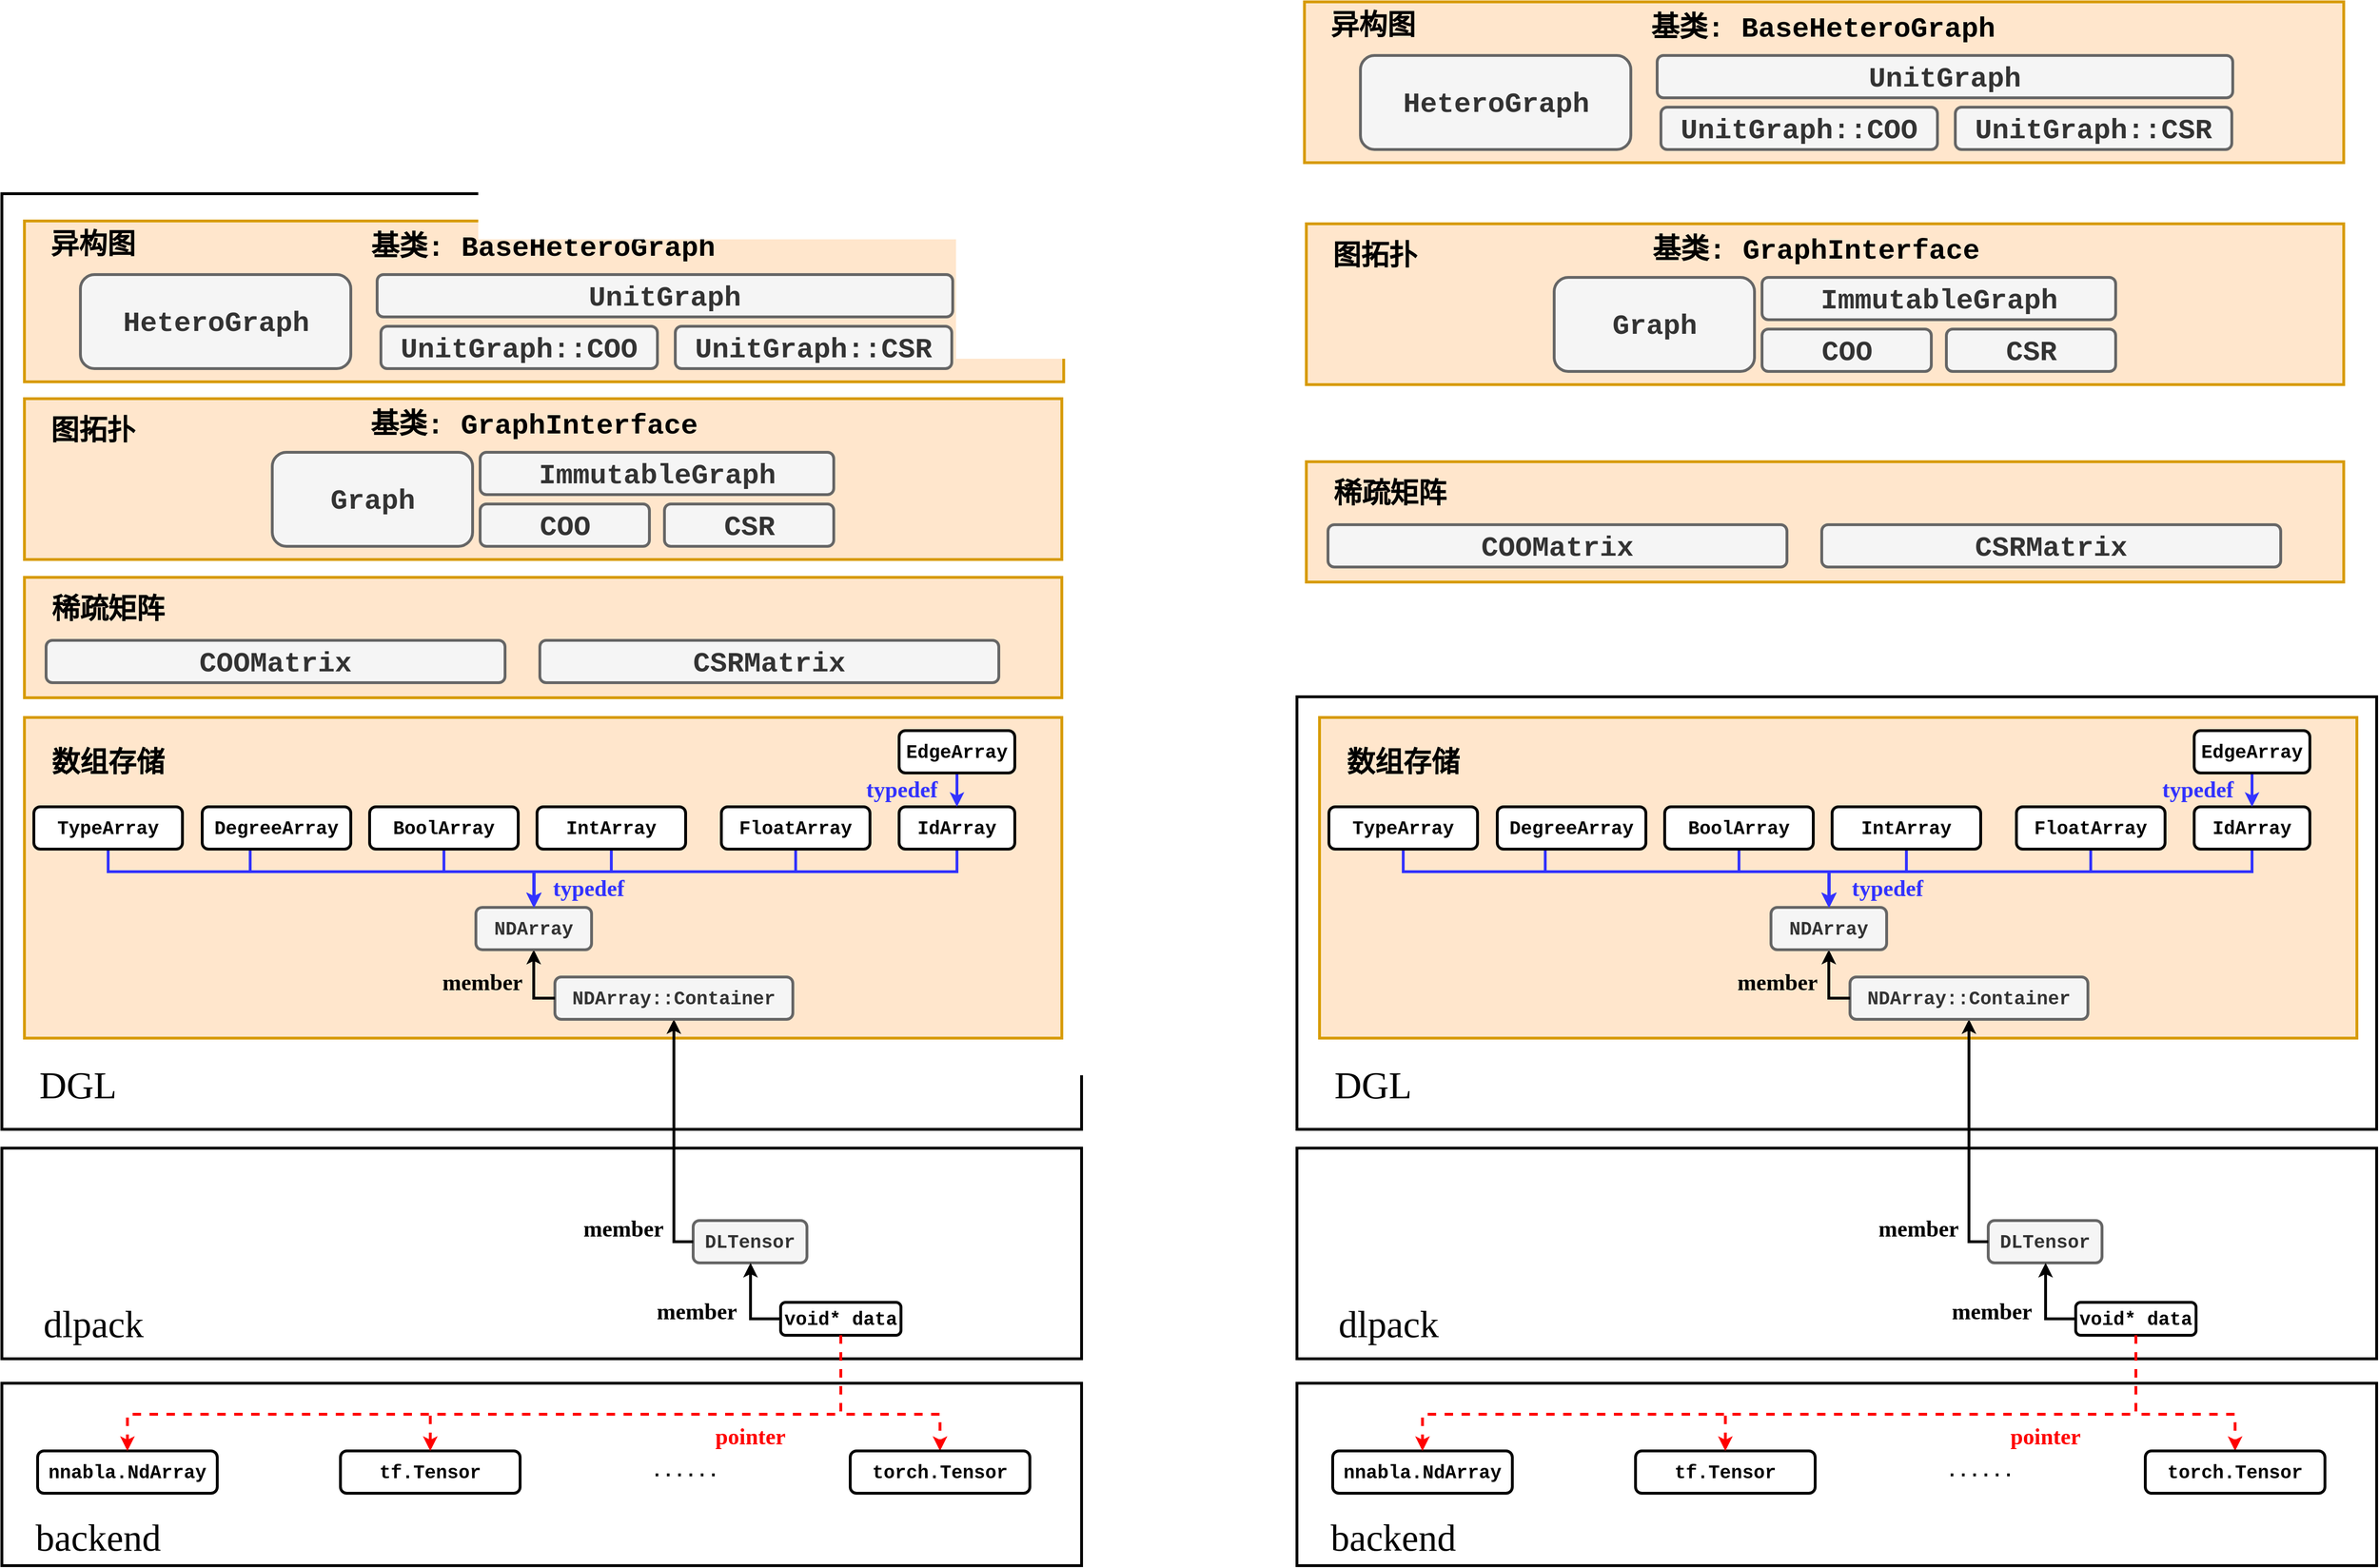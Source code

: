<mxfile version="15.8.7" type="device"><diagram id="isak7Jh-OCFRt2U0UdQf" name="Page-1"><mxGraphModel dx="3793" dy="3060" grid="0" gridSize="10" guides="1" tooltips="1" connect="1" arrows="1" fold="1" page="0" pageScale="1" pageWidth="827" pageHeight="1169" math="0" shadow="0"><root><mxCell id="0"/><mxCell id="1" parent="0"/><mxCell id="BeUvk6uvy8dS_BMkkdhg-19" value="" style="rounded=0;whiteSpace=wrap;html=1;strokeWidth=3;fontStyle=1" vertex="1" parent="1"><mxGeometry x="-93" y="779" width="1148" height="194" as="geometry"/></mxCell><mxCell id="BeUvk6uvy8dS_BMkkdhg-18" value="" style="rounded=0;whiteSpace=wrap;html=1;strokeWidth=3;fontStyle=1" vertex="1" parent="1"><mxGeometry x="-93" y="529" width="1148" height="224" as="geometry"/></mxCell><mxCell id="BeUvk6uvy8dS_BMkkdhg-2" value="" style="rounded=0;whiteSpace=wrap;html=1;strokeWidth=3;fontStyle=1" vertex="1" parent="1"><mxGeometry x="-93" y="-486" width="1148" height="995" as="geometry"/></mxCell><mxCell id="BeUvk6uvy8dS_BMkkdhg-1" value="" style="rounded=0;whiteSpace=wrap;html=1;fillColor=#ffe6cc;strokeColor=#d79b00;strokeWidth=3;fontStyle=1" vertex="1" parent="1"><mxGeometry x="-69" y="71" width="1103" height="341" as="geometry"/></mxCell><mxCell id="JPwvgqWftEERrMkyndqc-12" value="" style="rounded=0;whiteSpace=wrap;html=1;fillColor=#ffe6cc;strokeColor=#d79b00;strokeWidth=3;fontStyle=1" parent="1" vertex="1"><mxGeometry x="-69" y="-268" width="1103" height="171" as="geometry"/></mxCell><mxCell id="oZp763duWZMSPAbhiOC--3" style="edgeStyle=orthogonalEdgeStyle;rounded=0;orthogonalLoop=1;jettySize=auto;html=1;fontFamily=Courier New;fontSize=20;dashed=1;entryX=0.5;entryY=0;entryDx=0;entryDy=0;strokeWidth=3;exitX=0.5;exitY=1;exitDx=0;exitDy=0;strokeColor=#FF0000;fontStyle=1" parent="1" source="oZp763duWZMSPAbhiOC--31" target="oZp763duWZMSPAbhiOC--2" edge="1"><mxGeometry relative="1" as="geometry"><Array as="points"><mxPoint x="799" y="812"/><mxPoint x="905" y="812"/></Array></mxGeometry></mxCell><mxCell id="oZp763duWZMSPAbhiOC--1" value="&lt;font face=&quot;Courier New&quot; style=&quot;font-size: 20px&quot;&gt;DLTensor&lt;/font&gt;" style="rounded=1;whiteSpace=wrap;html=1;fillColor=#f5f5f5;fontColor=#333333;strokeColor=#666666;strokeWidth=3;fontStyle=1" parent="1" vertex="1"><mxGeometry x="642" y="606" width="121" height="45" as="geometry"/></mxCell><mxCell id="oZp763duWZMSPAbhiOC--2" value="&lt;font face=&quot;Courier New&quot; style=&quot;font-size: 20px&quot;&gt;torch.Tensor&lt;br&gt;&lt;/font&gt;" style="rounded=1;whiteSpace=wrap;html=1;strokeWidth=3;fontStyle=1" parent="1" vertex="1"><mxGeometry x="809" y="851" width="191" height="45" as="geometry"/></mxCell><mxCell id="oZp763duWZMSPAbhiOC--4" value="&lt;font face=&quot;Courier New&quot; style=&quot;font-size: 20px&quot;&gt;tf.Tensor&lt;br&gt;&lt;/font&gt;" style="rounded=1;whiteSpace=wrap;html=1;strokeWidth=3;fontStyle=1" parent="1" vertex="1"><mxGeometry x="267" y="851" width="191" height="45" as="geometry"/></mxCell><mxCell id="oZp763duWZMSPAbhiOC--6" value="&lt;font face=&quot;Courier New&quot; style=&quot;font-size: 20px&quot;&gt;nnabla.NdArray&lt;br&gt;&lt;/font&gt;" style="rounded=1;whiteSpace=wrap;html=1;strokeWidth=3;fontStyle=1" parent="1" vertex="1"><mxGeometry x="-55" y="851" width="191" height="45" as="geometry"/></mxCell><mxCell id="oZp763duWZMSPAbhiOC--10" style="edgeStyle=orthogonalEdgeStyle;rounded=0;orthogonalLoop=1;jettySize=auto;html=1;fontFamily=Courier New;fontSize=20;strokeWidth=3;exitX=0;exitY=0.5;exitDx=0;exitDy=0;fontStyle=1" parent="1" source="oZp763duWZMSPAbhiOC--1" target="oZp763duWZMSPAbhiOC--8" edge="1"><mxGeometry relative="1" as="geometry"><mxPoint x="537" y="474" as="sourcePoint"/></mxGeometry></mxCell><mxCell id="oZp763duWZMSPAbhiOC--8" value="&lt;font face=&quot;Courier New&quot; style=&quot;font-size: 20px&quot;&gt;NDArray::Container&lt;/font&gt;" style="rounded=1;whiteSpace=wrap;html=1;fillColor=#f5f5f5;fontColor=#333333;strokeColor=#666666;strokeWidth=3;fontStyle=1" parent="1" vertex="1"><mxGeometry x="495" y="347" width="253" height="45" as="geometry"/></mxCell><mxCell id="oZp763duWZMSPAbhiOC--9" value="......" style="text;html=1;strokeColor=none;fillColor=none;align=center;verticalAlign=middle;whiteSpace=wrap;rounded=0;fontFamily=Courier New;fontSize=20;strokeWidth=3;fontStyle=1" parent="1" vertex="1"><mxGeometry x="591" y="857" width="85" height="30" as="geometry"/></mxCell><mxCell id="oZp763duWZMSPAbhiOC--13" style="edgeStyle=orthogonalEdgeStyle;rounded=0;orthogonalLoop=1;jettySize=auto;html=1;fontFamily=Courier New;fontSize=20;strokeWidth=3;exitX=0;exitY=0.5;exitDx=0;exitDy=0;entryX=0.5;entryY=1;entryDx=0;entryDy=0;fontStyle=1" parent="1" source="oZp763duWZMSPAbhiOC--8" target="oZp763duWZMSPAbhiOC--11" edge="1"><mxGeometry relative="1" as="geometry"><mxPoint x="425" y="385" as="targetPoint"/></mxGeometry></mxCell><mxCell id="oZp763duWZMSPAbhiOC--11" value="&lt;font face=&quot;Courier New&quot; style=&quot;font-size: 20px&quot;&gt;NDArray&lt;/font&gt;" style="rounded=1;whiteSpace=wrap;html=1;fillColor=#f5f5f5;fontColor=#333333;strokeColor=#666666;strokeWidth=3;fontStyle=1" parent="1" vertex="1"><mxGeometry x="411" y="273" width="123" height="45" as="geometry"/></mxCell><mxCell id="oZp763duWZMSPAbhiOC--15" style="edgeStyle=orthogonalEdgeStyle;rounded=0;orthogonalLoop=1;jettySize=auto;html=1;entryX=0.5;entryY=0;entryDx=0;entryDy=0;fontFamily=Courier New;fontSize=20;exitX=0.5;exitY=1;exitDx=0;exitDy=0;fontColor=#3333FF;strokeWidth=3;strokeColor=#3333FF;fontStyle=1" parent="1" source="oZp763duWZMSPAbhiOC--14" target="oZp763duWZMSPAbhiOC--11" edge="1"><mxGeometry relative="1" as="geometry"><Array as="points"><mxPoint x="923" y="235"/><mxPoint x="473" y="235"/></Array></mxGeometry></mxCell><mxCell id="oZp763duWZMSPAbhiOC--14" value="&lt;font face=&quot;Courier New&quot; style=&quot;font-size: 20px&quot;&gt;IdArray&lt;/font&gt;" style="rounded=1;whiteSpace=wrap;html=1;strokeWidth=3;fontStyle=1" parent="1" vertex="1"><mxGeometry x="861" y="166" width="123" height="45" as="geometry"/></mxCell><mxCell id="oZp763duWZMSPAbhiOC--17" style="edgeStyle=orthogonalEdgeStyle;rounded=0;orthogonalLoop=1;jettySize=auto;html=1;entryX=0.5;entryY=0;entryDx=0;entryDy=0;fontFamily=Courier New;fontSize=20;fontColor=#3333FF;strokeWidth=3;strokeColor=#3333FF;fontStyle=1" parent="1" source="oZp763duWZMSPAbhiOC--16" target="oZp763duWZMSPAbhiOC--11" edge="1"><mxGeometry relative="1" as="geometry"><Array as="points"><mxPoint x="171" y="235"/><mxPoint x="473" y="235"/><mxPoint x="473" y="273"/></Array></mxGeometry></mxCell><mxCell id="oZp763duWZMSPAbhiOC--16" value="&lt;font face=&quot;Courier New&quot; style=&quot;font-size: 20px&quot;&gt;DegreeArray&lt;/font&gt;" style="rounded=1;whiteSpace=wrap;html=1;strokeWidth=3;fontStyle=1" parent="1" vertex="1"><mxGeometry x="120" y="166" width="158" height="45" as="geometry"/></mxCell><mxCell id="oZp763duWZMSPAbhiOC--19" style="edgeStyle=orthogonalEdgeStyle;rounded=0;orthogonalLoop=1;jettySize=auto;html=1;entryX=0.5;entryY=0;entryDx=0;entryDy=0;fontFamily=Courier New;fontSize=20;exitX=0.5;exitY=1;exitDx=0;exitDy=0;fontColor=#3333FF;strokeWidth=3;strokeColor=#3333FF;fontStyle=1" parent="1" source="oZp763duWZMSPAbhiOC--18" target="oZp763duWZMSPAbhiOC--11" edge="1"><mxGeometry relative="1" as="geometry"><Array as="points"><mxPoint x="349" y="235"/><mxPoint x="473" y="235"/><mxPoint x="473" y="273"/></Array></mxGeometry></mxCell><mxCell id="oZp763duWZMSPAbhiOC--18" value="&lt;font face=&quot;Courier New&quot; style=&quot;font-size: 20px&quot;&gt;BoolArray&lt;/font&gt;" style="rounded=1;whiteSpace=wrap;html=1;strokeWidth=3;fontStyle=1" parent="1" vertex="1"><mxGeometry x="298" y="166" width="158" height="45" as="geometry"/></mxCell><mxCell id="oZp763duWZMSPAbhiOC--21" style="edgeStyle=orthogonalEdgeStyle;rounded=0;orthogonalLoop=1;jettySize=auto;html=1;entryX=0.5;entryY=0;entryDx=0;entryDy=0;fontFamily=Courier New;fontSize=20;exitX=0.5;exitY=1;exitDx=0;exitDy=0;fontColor=#3333FF;strokeWidth=3;strokeColor=#3333FF;fontStyle=1" parent="1" source="oZp763duWZMSPAbhiOC--20" target="oZp763duWZMSPAbhiOC--11" edge="1"><mxGeometry relative="1" as="geometry"><Array as="points"><mxPoint x="555" y="235"/><mxPoint x="473" y="235"/></Array></mxGeometry></mxCell><mxCell id="oZp763duWZMSPAbhiOC--20" value="&lt;font face=&quot;Courier New&quot;&gt;&lt;span style=&quot;font-size: 20px&quot;&gt;IntArray&lt;/span&gt;&lt;/font&gt;" style="rounded=1;whiteSpace=wrap;html=1;strokeWidth=3;fontStyle=1" parent="1" vertex="1"><mxGeometry x="476" y="166" width="158" height="45" as="geometry"/></mxCell><mxCell id="oZp763duWZMSPAbhiOC--23" style="edgeStyle=orthogonalEdgeStyle;rounded=0;orthogonalLoop=1;jettySize=auto;html=1;fontFamily=Courier New;fontSize=20;fontColor=#3333FF;strokeWidth=3;strokeColor=#3333FF;exitX=0.5;exitY=1;exitDx=0;exitDy=0;fontStyle=1" parent="1" source="oZp763duWZMSPAbhiOC--22" target="oZp763duWZMSPAbhiOC--11" edge="1"><mxGeometry relative="1" as="geometry"><Array as="points"><mxPoint x="751" y="235"/><mxPoint x="473" y="235"/></Array></mxGeometry></mxCell><mxCell id="oZp763duWZMSPAbhiOC--22" value="&lt;font face=&quot;Courier New&quot;&gt;&lt;span style=&quot;font-size: 20px&quot;&gt;FloatArray&lt;/span&gt;&lt;/font&gt;" style="rounded=1;whiteSpace=wrap;html=1;strokeWidth=3;fontStyle=1" parent="1" vertex="1"><mxGeometry x="672" y="166" width="158" height="45" as="geometry"/></mxCell><mxCell id="oZp763duWZMSPAbhiOC--25" style="edgeStyle=orthogonalEdgeStyle;rounded=0;orthogonalLoop=1;jettySize=auto;html=1;entryX=0.5;entryY=0;entryDx=0;entryDy=0;fontFamily=Courier New;fontSize=20;fontColor=#3333FF;strokeWidth=3;strokeColor=#3333FF;exitX=0.5;exitY=1;exitDx=0;exitDy=0;fontStyle=1" parent="1" source="oZp763duWZMSPAbhiOC--24" target="oZp763duWZMSPAbhiOC--11" edge="1"><mxGeometry relative="1" as="geometry"><Array as="points"><mxPoint x="20" y="235"/><mxPoint x="473" y="235"/></Array></mxGeometry></mxCell><mxCell id="oZp763duWZMSPAbhiOC--24" value="&lt;font face=&quot;Courier New&quot;&gt;&lt;span style=&quot;font-size: 20px&quot;&gt;TypeArray&lt;/span&gt;&lt;/font&gt;" style="rounded=1;whiteSpace=wrap;html=1;strokeWidth=3;fontStyle=1" parent="1" vertex="1"><mxGeometry x="-59" y="166" width="158" height="45" as="geometry"/></mxCell><mxCell id="oZp763duWZMSPAbhiOC--26" value="&lt;font face=&quot;Georgia&quot; style=&quot;font-size: 24px&quot;&gt;&lt;span style=&quot;&quot;&gt;typedef&lt;/span&gt;&lt;/font&gt;" style="text;html=1;strokeColor=none;fillColor=none;align=center;verticalAlign=middle;whiteSpace=wrap;rounded=0;fontFamily=Courier New;fontSize=20;fontStyle=1;fontColor=#3333FF;strokeWidth=3;" parent="1" vertex="1"><mxGeometry x="501" y="238" width="60" height="30" as="geometry"/></mxCell><mxCell id="oZp763duWZMSPAbhiOC--29" value="&lt;font face=&quot;Georgia&quot; style=&quot;font-size: 24px&quot;&gt;&lt;span style=&quot;&quot;&gt;member&lt;/span&gt;&lt;/font&gt;" style="text;html=1;strokeColor=none;fillColor=none;align=center;verticalAlign=middle;whiteSpace=wrap;rounded=0;fontFamily=Courier New;fontSize=20;fontStyle=1;fontColor=#000000;strokeWidth=3;" parent="1" vertex="1"><mxGeometry x="388" y="338" width="60" height="30" as="geometry"/></mxCell><mxCell id="oZp763duWZMSPAbhiOC--30" value="&lt;font face=&quot;Georgia&quot; style=&quot;font-size: 24px&quot;&gt;&lt;span style=&quot;&quot;&gt;member&lt;/span&gt;&lt;/font&gt;" style="text;html=1;strokeColor=none;fillColor=none;align=center;verticalAlign=middle;whiteSpace=wrap;rounded=0;fontFamily=Courier New;fontSize=20;fontStyle=1;fontColor=#000000;strokeWidth=3;" parent="1" vertex="1"><mxGeometry x="538" y="600" width="60" height="30" as="geometry"/></mxCell><mxCell id="oZp763duWZMSPAbhiOC--32" style="edgeStyle=orthogonalEdgeStyle;rounded=0;orthogonalLoop=1;jettySize=auto;html=1;fontFamily=Georgia;fontSize=24;fontColor=#3333FF;strokeColor=#000000;strokeWidth=3;fontStyle=1" parent="1" source="oZp763duWZMSPAbhiOC--31" target="oZp763duWZMSPAbhiOC--1" edge="1"><mxGeometry relative="1" as="geometry"><Array as="points"><mxPoint x="703" y="711"/></Array></mxGeometry></mxCell><mxCell id="oZp763duWZMSPAbhiOC--31" value="&lt;font face=&quot;Courier New&quot; style=&quot;font-size: 20px&quot;&gt;void* data&lt;/font&gt;" style="rounded=1;whiteSpace=wrap;html=1;strokeWidth=3;fontStyle=1" parent="1" vertex="1"><mxGeometry x="735" y="693" width="128" height="35" as="geometry"/></mxCell><mxCell id="oZp763duWZMSPAbhiOC--34" value="&lt;font face=&quot;Georgia&quot; style=&quot;font-size: 24px&quot;&gt;&lt;span style=&quot;&quot;&gt;member&lt;/span&gt;&lt;/font&gt;" style="text;html=1;strokeColor=none;fillColor=none;align=center;verticalAlign=middle;whiteSpace=wrap;rounded=0;fontFamily=Courier New;fontSize=20;fontStyle=1;fontColor=#000000;strokeWidth=3;" parent="1" vertex="1"><mxGeometry x="616" y="688" width="60" height="30" as="geometry"/></mxCell><mxCell id="oZp763duWZMSPAbhiOC--35" value="&lt;font face=&quot;Georgia&quot; style=&quot;font-size: 24px&quot; color=&quot;#ff0000&quot;&gt;&lt;span style=&quot;&quot;&gt;pointer&lt;/span&gt;&lt;/font&gt;" style="text;html=1;strokeColor=none;fillColor=none;align=center;verticalAlign=middle;whiteSpace=wrap;rounded=0;fontFamily=Courier New;fontSize=20;fontStyle=1;fontColor=#3333FF;strokeWidth=3;" parent="1" vertex="1"><mxGeometry x="672.5" y="821" width="60" height="30" as="geometry"/></mxCell><mxCell id="oZp763duWZMSPAbhiOC--39" value="&lt;font face=&quot;Georgia&quot; size=&quot;1&quot;&gt;&lt;span style=&quot;font-size: 40px;&quot;&gt;DGL&lt;/span&gt;&lt;/font&gt;" style="text;html=1;strokeColor=none;fillColor=none;align=center;verticalAlign=middle;whiteSpace=wrap;rounded=0;fontFamily=Courier New;fontSize=20;fontStyle=0;fontColor=#000000;strokeWidth=3;" parent="1" vertex="1"><mxGeometry x="-69" y="436" width="114" height="52" as="geometry"/></mxCell><mxCell id="oZp763duWZMSPAbhiOC--40" value="&lt;font face=&quot;Georgia&quot; size=&quot;1&quot;&gt;&lt;span style=&quot;font-size: 40px;&quot;&gt;dlpack&lt;/span&gt;&lt;/font&gt;" style="text;html=1;strokeColor=none;fillColor=none;align=center;verticalAlign=middle;whiteSpace=wrap;rounded=0;fontFamily=Courier New;fontSize=20;fontStyle=0;fontColor=#000000;strokeWidth=3;" parent="1" vertex="1"><mxGeometry x="-64.5" y="701" width="137" height="30" as="geometry"/></mxCell><mxCell id="4vApwWM24BAmjklHRnTP-2" style="edgeStyle=orthogonalEdgeStyle;rounded=0;orthogonalLoop=1;jettySize=auto;html=1;strokeColor=#3333FF;strokeWidth=3;fontStyle=1" parent="1" source="4vApwWM24BAmjklHRnTP-1" target="oZp763duWZMSPAbhiOC--14" edge="1"><mxGeometry relative="1" as="geometry"/></mxCell><mxCell id="4vApwWM24BAmjklHRnTP-1" value="&lt;font face=&quot;Courier New&quot; style=&quot;font-size: 20px&quot;&gt;EdgeArray&lt;/font&gt;" style="rounded=1;whiteSpace=wrap;html=1;strokeWidth=3;fontStyle=1" parent="1" vertex="1"><mxGeometry x="861" y="85" width="123" height="45" as="geometry"/></mxCell><mxCell id="4vApwWM24BAmjklHRnTP-3" value="&lt;font face=&quot;Georgia&quot; style=&quot;font-size: 24px&quot;&gt;&lt;span style=&quot;&quot;&gt;typedef&lt;/span&gt;&lt;/font&gt;" style="text;html=1;strokeColor=none;fillColor=none;align=center;verticalAlign=middle;whiteSpace=wrap;rounded=0;fontFamily=Courier New;fontSize=20;fontStyle=1;fontColor=#3333FF;strokeWidth=3;" parent="1" vertex="1"><mxGeometry x="834" y="133" width="60" height="30" as="geometry"/></mxCell><mxCell id="JPwvgqWftEERrMkyndqc-3" value="&lt;font face=&quot;Courier New&quot; style=&quot;font-size: 30px;&quot;&gt;ImmutableGraph&lt;/font&gt;" style="rounded=1;whiteSpace=wrap;html=1;fillColor=#f5f5f5;fontColor=#333333;strokeColor=#666666;strokeWidth=3;fontStyle=1;fontSize=30;" parent="1" vertex="1"><mxGeometry x="415.5" y="-211" width="376" height="45" as="geometry"/></mxCell><mxCell id="JPwvgqWftEERrMkyndqc-4" value="&lt;font face=&quot;Courier New&quot; style=&quot;font-size: 30px;&quot;&gt;Graph&lt;/font&gt;" style="rounded=1;whiteSpace=wrap;html=1;fillColor=#f5f5f5;fontColor=#333333;strokeColor=#666666;strokeWidth=3;fontStyle=1;fontSize=30;" parent="1" vertex="1"><mxGeometry x="194.5" y="-211" width="213" height="100" as="geometry"/></mxCell><mxCell id="JPwvgqWftEERrMkyndqc-6" value="&lt;font face=&quot;Courier New&quot; style=&quot;font-size: 30px;&quot;&gt;CSR&lt;/font&gt;" style="rounded=1;whiteSpace=wrap;html=1;fillColor=#f5f5f5;fontColor=#333333;strokeColor=#666666;strokeWidth=3;fontStyle=1;fontSize=30;" parent="1" vertex="1"><mxGeometry x="611.5" y="-156" width="180" height="45" as="geometry"/></mxCell><mxCell id="JPwvgqWftEERrMkyndqc-11" value="&lt;font face=&quot;Courier New&quot; style=&quot;font-size: 30px;&quot;&gt;COO&lt;/font&gt;" style="rounded=1;whiteSpace=wrap;html=1;fillColor=#f5f5f5;fontColor=#333333;strokeColor=#666666;strokeWidth=3;fontStyle=1;fontSize=30;" parent="1" vertex="1"><mxGeometry x="415.5" y="-156" width="180" height="45" as="geometry"/></mxCell><mxCell id="JPwvgqWftEERrMkyndqc-13" value="&lt;font face=&quot;Courier New&quot; style=&quot;font-size: 30px;&quot;&gt;基类: GraphInterface&lt;/font&gt;" style="text;html=1;strokeColor=none;fillColor=none;align=center;verticalAlign=middle;whiteSpace=wrap;rounded=0;strokeWidth=3;fontStyle=1;fontSize=30;" parent="1" vertex="1"><mxGeometry x="289.75" y="-256" width="365.5" height="30" as="geometry"/></mxCell><mxCell id="JPwvgqWftEERrMkyndqc-14" value="" style="rounded=0;whiteSpace=wrap;html=1;fillColor=#ffe6cc;strokeColor=#d79b00;strokeWidth=3;fontStyle=1" parent="1" vertex="1"><mxGeometry x="-69" y="-457" width="1105" height="171" as="geometry"/></mxCell><mxCell id="JPwvgqWftEERrMkyndqc-15" value="&lt;font face=&quot;Courier New&quot; style=&quot;font-size: 30px;&quot;&gt;UnitGraph&lt;/font&gt;" style="rounded=1;whiteSpace=wrap;html=1;fillColor=#f5f5f5;fontColor=#333333;strokeColor=#666666;strokeWidth=3;fontStyle=1;fontSize=30;" parent="1" vertex="1"><mxGeometry x="306" y="-400" width="612" height="45" as="geometry"/></mxCell><mxCell id="JPwvgqWftEERrMkyndqc-16" value="&lt;font face=&quot;Courier New&quot; style=&quot;font-size: 30px;&quot;&gt;HeteroGraph&lt;/font&gt;" style="rounded=1;whiteSpace=wrap;html=1;fillColor=#f5f5f5;fontColor=#333333;strokeColor=#666666;strokeWidth=3;fontStyle=1;fontSize=30;" parent="1" vertex="1"><mxGeometry x="-9.5" y="-400" width="287.5" height="100" as="geometry"/></mxCell><mxCell id="JPwvgqWftEERrMkyndqc-18" value="&lt;span style=&quot;font-family: &amp;quot;courier new&amp;quot;; font-size: 30px;&quot;&gt;UnitGraph::&lt;/span&gt;&lt;font face=&quot;Courier New&quot; style=&quot;font-size: 30px;&quot;&gt;COO&lt;/font&gt;" style="rounded=1;whiteSpace=wrap;html=1;fillColor=#f5f5f5;fontColor=#333333;strokeColor=#666666;strokeWidth=3;fontStyle=1;fontSize=30;" parent="1" vertex="1"><mxGeometry x="310" y="-345" width="294" height="45" as="geometry"/></mxCell><mxCell id="JPwvgqWftEERrMkyndqc-19" value="&lt;font face=&quot;Courier New&quot; style=&quot;font-size: 30px;&quot;&gt;基类: BaseHeteroGraph&lt;/font&gt;" style="text;html=1;strokeColor=none;fillColor=none;align=center;verticalAlign=middle;whiteSpace=wrap;rounded=0;strokeWidth=3;fontStyle=1;fontSize=30;" parent="1" vertex="1"><mxGeometry x="288.25" y="-445" width="388.5" height="30" as="geometry"/></mxCell><mxCell id="BeUvk6uvy8dS_BMkkdhg-5" value="&lt;font face=&quot;Georgia&quot; style=&quot;font-size: 30px&quot;&gt;异构图&lt;/font&gt;" style="text;html=1;strokeColor=none;fillColor=none;align=center;verticalAlign=middle;whiteSpace=wrap;rounded=0;strokeWidth=3;fontStyle=1" vertex="1" parent="1"><mxGeometry x="-51" y="-448" width="110" height="30" as="geometry"/></mxCell><mxCell id="BeUvk6uvy8dS_BMkkdhg-9" value="&lt;font face=&quot;Georgia&quot;&gt;&lt;span style=&quot;font-size: 30px&quot;&gt;图拓扑&lt;/span&gt;&lt;/font&gt;" style="text;html=1;strokeColor=none;fillColor=none;align=center;verticalAlign=middle;whiteSpace=wrap;rounded=0;strokeWidth=3;fontStyle=1" vertex="1" parent="1"><mxGeometry x="-51" y="-250" width="110" height="30" as="geometry"/></mxCell><mxCell id="BeUvk6uvy8dS_BMkkdhg-10" value="&lt;font face=&quot;Georgia&quot;&gt;&lt;span style=&quot;font-size: 30px&quot;&gt;数组存储&lt;/span&gt;&lt;/font&gt;" style="text;html=1;strokeColor=none;fillColor=none;align=center;verticalAlign=middle;whiteSpace=wrap;rounded=0;strokeWidth=3;fontStyle=1" vertex="1" parent="1"><mxGeometry x="-51" y="103" width="142" height="30" as="geometry"/></mxCell><mxCell id="BeUvk6uvy8dS_BMkkdhg-11" value="" style="rounded=0;whiteSpace=wrap;html=1;fillColor=#ffe6cc;strokeColor=#d79b00;strokeWidth=3;fontStyle=1" vertex="1" parent="1"><mxGeometry x="-69" y="-78" width="1103" height="128" as="geometry"/></mxCell><mxCell id="BeUvk6uvy8dS_BMkkdhg-15" value="&lt;font face=&quot;Courier New&quot; style=&quot;font-size: 30px;&quot;&gt;COOMatrix&lt;/font&gt;" style="rounded=1;whiteSpace=wrap;html=1;fillColor=#f5f5f5;fontColor=#333333;strokeColor=#666666;strokeWidth=3;fontStyle=1;fontSize=30;" vertex="1" parent="1"><mxGeometry x="-46" y="-11" width="488" height="45" as="geometry"/></mxCell><mxCell id="BeUvk6uvy8dS_BMkkdhg-17" value="&lt;font face=&quot;Georgia&quot;&gt;&lt;span style=&quot;font-size: 30px&quot;&gt;稀疏矩阵&lt;/span&gt;&lt;/font&gt;" style="text;html=1;strokeColor=none;fillColor=none;align=center;verticalAlign=middle;whiteSpace=wrap;rounded=0;strokeWidth=3;fontStyle=1" vertex="1" parent="1"><mxGeometry x="-48" y="-60" width="136" height="30" as="geometry"/></mxCell><mxCell id="BeUvk6uvy8dS_BMkkdhg-21" style="edgeStyle=orthogonalEdgeStyle;rounded=0;orthogonalLoop=1;jettySize=auto;html=1;fontFamily=Courier New;fontSize=20;dashed=1;entryX=0.5;entryY=0;entryDx=0;entryDy=0;strokeWidth=3;exitX=0.5;exitY=1;exitDx=0;exitDy=0;strokeColor=#FF0000;fontStyle=1" edge="1" parent="1" source="oZp763duWZMSPAbhiOC--31" target="oZp763duWZMSPAbhiOC--4"><mxGeometry relative="1" as="geometry"><Array as="points"><mxPoint x="799" y="812"/><mxPoint x="363" y="812"/></Array><mxPoint x="809" y="738" as="sourcePoint"/><mxPoint x="914.5" y="924" as="targetPoint"/></mxGeometry></mxCell><mxCell id="BeUvk6uvy8dS_BMkkdhg-22" style="edgeStyle=orthogonalEdgeStyle;rounded=0;orthogonalLoop=1;jettySize=auto;html=1;fontFamily=Courier New;fontSize=20;dashed=1;entryX=0.5;entryY=0;entryDx=0;entryDy=0;strokeWidth=3;exitX=0.5;exitY=1;exitDx=0;exitDy=0;strokeColor=#FF0000;fontStyle=1" edge="1" parent="1" source="oZp763duWZMSPAbhiOC--31" target="oZp763duWZMSPAbhiOC--6"><mxGeometry relative="1" as="geometry"><Array as="points"><mxPoint x="799" y="812"/><mxPoint x="40" y="812"/></Array><mxPoint x="809" y="738" as="sourcePoint"/><mxPoint x="372.5" y="924" as="targetPoint"/></mxGeometry></mxCell><mxCell id="BeUvk6uvy8dS_BMkkdhg-23" value="&lt;font face=&quot;Georgia&quot;&gt;&lt;span style=&quot;font-size: 40px;&quot;&gt;backend&lt;/span&gt;&lt;/font&gt;" style="text;html=1;strokeColor=none;fillColor=none;align=center;verticalAlign=middle;whiteSpace=wrap;rounded=0;fontFamily=Courier New;fontSize=20;fontStyle=0;fontColor=#000000;strokeWidth=3;" vertex="1" parent="1"><mxGeometry x="-59" y="928" width="137" height="30" as="geometry"/></mxCell><mxCell id="BeUvk6uvy8dS_BMkkdhg-25" value="&lt;font face=&quot;Courier New&quot; style=&quot;font-size: 30px;&quot;&gt;CSRMatrix&lt;/font&gt;" style="rounded=1;whiteSpace=wrap;html=1;fillColor=#f5f5f5;fontColor=#333333;strokeColor=#666666;strokeWidth=3;fontStyle=1;fontSize=30;" vertex="1" parent="1"><mxGeometry x="479" y="-11" width="488" height="45" as="geometry"/></mxCell><mxCell id="BeUvk6uvy8dS_BMkkdhg-86" value="" style="rounded=0;whiteSpace=wrap;html=1;strokeWidth=3;fontStyle=1" vertex="1" parent="1"><mxGeometry x="1284" y="779" width="1148" height="194" as="geometry"/></mxCell><mxCell id="BeUvk6uvy8dS_BMkkdhg-87" value="" style="rounded=0;whiteSpace=wrap;html=1;strokeWidth=3;fontStyle=1" vertex="1" parent="1"><mxGeometry x="1284" y="529" width="1148" height="224" as="geometry"/></mxCell><mxCell id="BeUvk6uvy8dS_BMkkdhg-88" value="" style="rounded=0;whiteSpace=wrap;html=1;strokeWidth=3;fontStyle=1" vertex="1" parent="1"><mxGeometry x="1284" y="49" width="1148" height="460" as="geometry"/></mxCell><mxCell id="BeUvk6uvy8dS_BMkkdhg-89" value="" style="rounded=0;whiteSpace=wrap;html=1;fillColor=#ffe6cc;strokeColor=#d79b00;strokeWidth=3;fontStyle=1" vertex="1" parent="1"><mxGeometry x="1308" y="71" width="1103" height="341" as="geometry"/></mxCell><mxCell id="BeUvk6uvy8dS_BMkkdhg-91" style="edgeStyle=orthogonalEdgeStyle;rounded=0;orthogonalLoop=1;jettySize=auto;html=1;fontFamily=Courier New;fontSize=20;dashed=1;entryX=0.5;entryY=0;entryDx=0;entryDy=0;strokeWidth=3;exitX=0.5;exitY=1;exitDx=0;exitDy=0;strokeColor=#FF0000;fontStyle=1" edge="1" source="BeUvk6uvy8dS_BMkkdhg-117" target="BeUvk6uvy8dS_BMkkdhg-93" parent="1"><mxGeometry relative="1" as="geometry"><Array as="points"><mxPoint x="2176" y="812"/><mxPoint x="2282" y="812"/></Array></mxGeometry></mxCell><mxCell id="BeUvk6uvy8dS_BMkkdhg-92" value="&lt;font face=&quot;Courier New&quot; style=&quot;font-size: 20px&quot;&gt;DLTensor&lt;/font&gt;" style="rounded=1;whiteSpace=wrap;html=1;fillColor=#f5f5f5;fontColor=#333333;strokeColor=#666666;strokeWidth=3;fontStyle=1" vertex="1" parent="1"><mxGeometry x="2019" y="606" width="121" height="45" as="geometry"/></mxCell><mxCell id="BeUvk6uvy8dS_BMkkdhg-93" value="&lt;font face=&quot;Courier New&quot; style=&quot;font-size: 20px&quot;&gt;torch.Tensor&lt;br&gt;&lt;/font&gt;" style="rounded=1;whiteSpace=wrap;html=1;strokeWidth=3;fontStyle=1" vertex="1" parent="1"><mxGeometry x="2186" y="851" width="191" height="45" as="geometry"/></mxCell><mxCell id="BeUvk6uvy8dS_BMkkdhg-94" value="&lt;font face=&quot;Courier New&quot; style=&quot;font-size: 20px&quot;&gt;tf.Tensor&lt;br&gt;&lt;/font&gt;" style="rounded=1;whiteSpace=wrap;html=1;strokeWidth=3;fontStyle=1" vertex="1" parent="1"><mxGeometry x="1644" y="851" width="191" height="45" as="geometry"/></mxCell><mxCell id="BeUvk6uvy8dS_BMkkdhg-95" value="&lt;font face=&quot;Courier New&quot; style=&quot;font-size: 20px&quot;&gt;nnabla.NdArray&lt;br&gt;&lt;/font&gt;" style="rounded=1;whiteSpace=wrap;html=1;strokeWidth=3;fontStyle=1" vertex="1" parent="1"><mxGeometry x="1322" y="851" width="191" height="45" as="geometry"/></mxCell><mxCell id="BeUvk6uvy8dS_BMkkdhg-96" style="edgeStyle=orthogonalEdgeStyle;rounded=0;orthogonalLoop=1;jettySize=auto;html=1;fontFamily=Courier New;fontSize=20;strokeWidth=3;exitX=0;exitY=0.5;exitDx=0;exitDy=0;fontStyle=1" edge="1" source="BeUvk6uvy8dS_BMkkdhg-92" target="BeUvk6uvy8dS_BMkkdhg-97" parent="1"><mxGeometry relative="1" as="geometry"><mxPoint x="1914" y="474" as="sourcePoint"/></mxGeometry></mxCell><mxCell id="BeUvk6uvy8dS_BMkkdhg-97" value="&lt;font face=&quot;Courier New&quot; style=&quot;font-size: 20px&quot;&gt;NDArray::Container&lt;/font&gt;" style="rounded=1;whiteSpace=wrap;html=1;fillColor=#f5f5f5;fontColor=#333333;strokeColor=#666666;strokeWidth=3;fontStyle=1" vertex="1" parent="1"><mxGeometry x="1872" y="347" width="253" height="45" as="geometry"/></mxCell><mxCell id="BeUvk6uvy8dS_BMkkdhg-98" value="......" style="text;html=1;strokeColor=none;fillColor=none;align=center;verticalAlign=middle;whiteSpace=wrap;rounded=0;fontFamily=Courier New;fontSize=20;strokeWidth=3;fontStyle=1" vertex="1" parent="1"><mxGeometry x="1968" y="857" width="85" height="30" as="geometry"/></mxCell><mxCell id="BeUvk6uvy8dS_BMkkdhg-99" style="edgeStyle=orthogonalEdgeStyle;rounded=0;orthogonalLoop=1;jettySize=auto;html=1;fontFamily=Courier New;fontSize=20;strokeWidth=3;exitX=0;exitY=0.5;exitDx=0;exitDy=0;entryX=0.5;entryY=1;entryDx=0;entryDy=0;fontStyle=1" edge="1" source="BeUvk6uvy8dS_BMkkdhg-97" target="BeUvk6uvy8dS_BMkkdhg-100" parent="1"><mxGeometry relative="1" as="geometry"><mxPoint x="1802" y="385" as="targetPoint"/></mxGeometry></mxCell><mxCell id="BeUvk6uvy8dS_BMkkdhg-100" value="&lt;font face=&quot;Courier New&quot; style=&quot;font-size: 20px&quot;&gt;NDArray&lt;/font&gt;" style="rounded=1;whiteSpace=wrap;html=1;fillColor=#f5f5f5;fontColor=#333333;strokeColor=#666666;strokeWidth=3;fontStyle=1" vertex="1" parent="1"><mxGeometry x="1788" y="273" width="123" height="45" as="geometry"/></mxCell><mxCell id="BeUvk6uvy8dS_BMkkdhg-101" style="edgeStyle=orthogonalEdgeStyle;rounded=0;orthogonalLoop=1;jettySize=auto;html=1;entryX=0.5;entryY=0;entryDx=0;entryDy=0;fontFamily=Courier New;fontSize=20;exitX=0.5;exitY=1;exitDx=0;exitDy=0;fontColor=#3333FF;strokeWidth=3;strokeColor=#3333FF;fontStyle=1" edge="1" source="BeUvk6uvy8dS_BMkkdhg-102" target="BeUvk6uvy8dS_BMkkdhg-100" parent="1"><mxGeometry relative="1" as="geometry"><Array as="points"><mxPoint x="2300" y="235"/><mxPoint x="1850" y="235"/></Array></mxGeometry></mxCell><mxCell id="BeUvk6uvy8dS_BMkkdhg-102" value="&lt;font face=&quot;Courier New&quot; style=&quot;font-size: 20px&quot;&gt;IdArray&lt;/font&gt;" style="rounded=1;whiteSpace=wrap;html=1;strokeWidth=3;fontStyle=1" vertex="1" parent="1"><mxGeometry x="2238" y="166" width="123" height="45" as="geometry"/></mxCell><mxCell id="BeUvk6uvy8dS_BMkkdhg-103" style="edgeStyle=orthogonalEdgeStyle;rounded=0;orthogonalLoop=1;jettySize=auto;html=1;entryX=0.5;entryY=0;entryDx=0;entryDy=0;fontFamily=Courier New;fontSize=20;fontColor=#3333FF;strokeWidth=3;strokeColor=#3333FF;fontStyle=1" edge="1" source="BeUvk6uvy8dS_BMkkdhg-104" target="BeUvk6uvy8dS_BMkkdhg-100" parent="1"><mxGeometry relative="1" as="geometry"><Array as="points"><mxPoint x="1548" y="235"/><mxPoint x="1850" y="235"/><mxPoint x="1850" y="273"/></Array></mxGeometry></mxCell><mxCell id="BeUvk6uvy8dS_BMkkdhg-104" value="&lt;font face=&quot;Courier New&quot; style=&quot;font-size: 20px&quot;&gt;DegreeArray&lt;/font&gt;" style="rounded=1;whiteSpace=wrap;html=1;strokeWidth=3;fontStyle=1" vertex="1" parent="1"><mxGeometry x="1497" y="166" width="158" height="45" as="geometry"/></mxCell><mxCell id="BeUvk6uvy8dS_BMkkdhg-105" style="edgeStyle=orthogonalEdgeStyle;rounded=0;orthogonalLoop=1;jettySize=auto;html=1;entryX=0.5;entryY=0;entryDx=0;entryDy=0;fontFamily=Courier New;fontSize=20;exitX=0.5;exitY=1;exitDx=0;exitDy=0;fontColor=#3333FF;strokeWidth=3;strokeColor=#3333FF;fontStyle=1" edge="1" source="BeUvk6uvy8dS_BMkkdhg-106" target="BeUvk6uvy8dS_BMkkdhg-100" parent="1"><mxGeometry relative="1" as="geometry"><Array as="points"><mxPoint x="1726" y="235"/><mxPoint x="1850" y="235"/><mxPoint x="1850" y="273"/></Array></mxGeometry></mxCell><mxCell id="BeUvk6uvy8dS_BMkkdhg-106" value="&lt;font face=&quot;Courier New&quot; style=&quot;font-size: 20px&quot;&gt;BoolArray&lt;/font&gt;" style="rounded=1;whiteSpace=wrap;html=1;strokeWidth=3;fontStyle=1" vertex="1" parent="1"><mxGeometry x="1675" y="166" width="158" height="45" as="geometry"/></mxCell><mxCell id="BeUvk6uvy8dS_BMkkdhg-107" style="edgeStyle=orthogonalEdgeStyle;rounded=0;orthogonalLoop=1;jettySize=auto;html=1;entryX=0.5;entryY=0;entryDx=0;entryDy=0;fontFamily=Courier New;fontSize=20;exitX=0.5;exitY=1;exitDx=0;exitDy=0;fontColor=#3333FF;strokeWidth=3;strokeColor=#3333FF;fontStyle=1" edge="1" source="BeUvk6uvy8dS_BMkkdhg-108" target="BeUvk6uvy8dS_BMkkdhg-100" parent="1"><mxGeometry relative="1" as="geometry"><Array as="points"><mxPoint x="1932" y="235"/><mxPoint x="1850" y="235"/></Array></mxGeometry></mxCell><mxCell id="BeUvk6uvy8dS_BMkkdhg-108" value="&lt;font face=&quot;Courier New&quot;&gt;&lt;span style=&quot;font-size: 20px&quot;&gt;IntArray&lt;/span&gt;&lt;/font&gt;" style="rounded=1;whiteSpace=wrap;html=1;strokeWidth=3;fontStyle=1" vertex="1" parent="1"><mxGeometry x="1853" y="166" width="158" height="45" as="geometry"/></mxCell><mxCell id="BeUvk6uvy8dS_BMkkdhg-109" style="edgeStyle=orthogonalEdgeStyle;rounded=0;orthogonalLoop=1;jettySize=auto;html=1;fontFamily=Courier New;fontSize=20;fontColor=#3333FF;strokeWidth=3;strokeColor=#3333FF;exitX=0.5;exitY=1;exitDx=0;exitDy=0;fontStyle=1" edge="1" source="BeUvk6uvy8dS_BMkkdhg-110" target="BeUvk6uvy8dS_BMkkdhg-100" parent="1"><mxGeometry relative="1" as="geometry"><Array as="points"><mxPoint x="2128" y="235"/><mxPoint x="1850" y="235"/></Array></mxGeometry></mxCell><mxCell id="BeUvk6uvy8dS_BMkkdhg-110" value="&lt;font face=&quot;Courier New&quot;&gt;&lt;span style=&quot;font-size: 20px&quot;&gt;FloatArray&lt;/span&gt;&lt;/font&gt;" style="rounded=1;whiteSpace=wrap;html=1;strokeWidth=3;fontStyle=1" vertex="1" parent="1"><mxGeometry x="2049" y="166" width="158" height="45" as="geometry"/></mxCell><mxCell id="BeUvk6uvy8dS_BMkkdhg-111" style="edgeStyle=orthogonalEdgeStyle;rounded=0;orthogonalLoop=1;jettySize=auto;html=1;entryX=0.5;entryY=0;entryDx=0;entryDy=0;fontFamily=Courier New;fontSize=20;fontColor=#3333FF;strokeWidth=3;strokeColor=#3333FF;exitX=0.5;exitY=1;exitDx=0;exitDy=0;fontStyle=1" edge="1" source="BeUvk6uvy8dS_BMkkdhg-112" target="BeUvk6uvy8dS_BMkkdhg-100" parent="1"><mxGeometry relative="1" as="geometry"><Array as="points"><mxPoint x="1397" y="235"/><mxPoint x="1850" y="235"/></Array></mxGeometry></mxCell><mxCell id="BeUvk6uvy8dS_BMkkdhg-112" value="&lt;font face=&quot;Courier New&quot;&gt;&lt;span style=&quot;font-size: 20px&quot;&gt;TypeArray&lt;/span&gt;&lt;/font&gt;" style="rounded=1;whiteSpace=wrap;html=1;strokeWidth=3;fontStyle=1" vertex="1" parent="1"><mxGeometry x="1318" y="166" width="158" height="45" as="geometry"/></mxCell><mxCell id="BeUvk6uvy8dS_BMkkdhg-113" value="&lt;font face=&quot;Georgia&quot; style=&quot;font-size: 24px&quot;&gt;&lt;span style=&quot;&quot;&gt;typedef&lt;/span&gt;&lt;/font&gt;" style="text;html=1;strokeColor=none;fillColor=none;align=center;verticalAlign=middle;whiteSpace=wrap;rounded=0;fontFamily=Courier New;fontSize=20;fontStyle=1;fontColor=#3333FF;strokeWidth=3;" vertex="1" parent="1"><mxGeometry x="1882" y="238" width="60" height="30" as="geometry"/></mxCell><mxCell id="BeUvk6uvy8dS_BMkkdhg-114" value="&lt;font face=&quot;Georgia&quot; style=&quot;font-size: 24px&quot;&gt;&lt;span style=&quot;&quot;&gt;member&lt;/span&gt;&lt;/font&gt;" style="text;html=1;strokeColor=none;fillColor=none;align=center;verticalAlign=middle;whiteSpace=wrap;rounded=0;fontFamily=Courier New;fontSize=20;fontStyle=1;fontColor=#000000;strokeWidth=3;" vertex="1" parent="1"><mxGeometry x="1765" y="338" width="60" height="30" as="geometry"/></mxCell><mxCell id="BeUvk6uvy8dS_BMkkdhg-115" value="&lt;font face=&quot;Georgia&quot; style=&quot;font-size: 24px&quot;&gt;&lt;span style=&quot;&quot;&gt;member&lt;/span&gt;&lt;/font&gt;" style="text;html=1;strokeColor=none;fillColor=none;align=center;verticalAlign=middle;whiteSpace=wrap;rounded=0;fontFamily=Courier New;fontSize=20;fontStyle=1;fontColor=#000000;strokeWidth=3;" vertex="1" parent="1"><mxGeometry x="1915" y="600" width="60" height="30" as="geometry"/></mxCell><mxCell id="BeUvk6uvy8dS_BMkkdhg-116" style="edgeStyle=orthogonalEdgeStyle;rounded=0;orthogonalLoop=1;jettySize=auto;html=1;fontFamily=Georgia;fontSize=24;fontColor=#3333FF;strokeColor=#000000;strokeWidth=3;fontStyle=1" edge="1" source="BeUvk6uvy8dS_BMkkdhg-117" target="BeUvk6uvy8dS_BMkkdhg-92" parent="1"><mxGeometry relative="1" as="geometry"><Array as="points"><mxPoint x="2080" y="711"/></Array></mxGeometry></mxCell><mxCell id="BeUvk6uvy8dS_BMkkdhg-117" value="&lt;font face=&quot;Courier New&quot; style=&quot;font-size: 20px&quot;&gt;void* data&lt;/font&gt;" style="rounded=1;whiteSpace=wrap;html=1;strokeWidth=3;fontStyle=1" vertex="1" parent="1"><mxGeometry x="2112" y="693" width="128" height="35" as="geometry"/></mxCell><mxCell id="BeUvk6uvy8dS_BMkkdhg-118" value="&lt;font face=&quot;Georgia&quot; style=&quot;font-size: 24px&quot;&gt;&lt;span style=&quot;&quot;&gt;member&lt;/span&gt;&lt;/font&gt;" style="text;html=1;strokeColor=none;fillColor=none;align=center;verticalAlign=middle;whiteSpace=wrap;rounded=0;fontFamily=Courier New;fontSize=20;fontStyle=1;fontColor=#000000;strokeWidth=3;" vertex="1" parent="1"><mxGeometry x="1993" y="688" width="60" height="30" as="geometry"/></mxCell><mxCell id="BeUvk6uvy8dS_BMkkdhg-119" value="&lt;font face=&quot;Georgia&quot; style=&quot;font-size: 24px&quot; color=&quot;#ff0000&quot;&gt;&lt;span style=&quot;&quot;&gt;pointer&lt;/span&gt;&lt;/font&gt;" style="text;html=1;strokeColor=none;fillColor=none;align=center;verticalAlign=middle;whiteSpace=wrap;rounded=0;fontFamily=Courier New;fontSize=20;fontStyle=1;fontColor=#3333FF;strokeWidth=3;" vertex="1" parent="1"><mxGeometry x="2049.5" y="821" width="60" height="30" as="geometry"/></mxCell><mxCell id="BeUvk6uvy8dS_BMkkdhg-120" value="&lt;font face=&quot;Georgia&quot; size=&quot;1&quot;&gt;&lt;span style=&quot;font-size: 40px;&quot;&gt;DGL&lt;/span&gt;&lt;/font&gt;" style="text;html=1;strokeColor=none;fillColor=none;align=center;verticalAlign=middle;whiteSpace=wrap;rounded=0;fontFamily=Courier New;fontSize=20;fontStyle=0;fontColor=#000000;strokeWidth=3;" vertex="1" parent="1"><mxGeometry x="1308" y="436" width="114" height="52" as="geometry"/></mxCell><mxCell id="BeUvk6uvy8dS_BMkkdhg-121" value="&lt;font face=&quot;Georgia&quot; size=&quot;1&quot;&gt;&lt;span style=&quot;font-size: 40px;&quot;&gt;dlpack&lt;/span&gt;&lt;/font&gt;" style="text;html=1;strokeColor=none;fillColor=none;align=center;verticalAlign=middle;whiteSpace=wrap;rounded=0;fontFamily=Courier New;fontSize=20;fontStyle=0;fontColor=#000000;strokeWidth=3;" vertex="1" parent="1"><mxGeometry x="1312.5" y="701" width="137" height="30" as="geometry"/></mxCell><mxCell id="BeUvk6uvy8dS_BMkkdhg-122" style="edgeStyle=orthogonalEdgeStyle;rounded=0;orthogonalLoop=1;jettySize=auto;html=1;strokeColor=#3333FF;strokeWidth=3;fontStyle=1" edge="1" source="BeUvk6uvy8dS_BMkkdhg-123" target="BeUvk6uvy8dS_BMkkdhg-102" parent="1"><mxGeometry relative="1" as="geometry"/></mxCell><mxCell id="BeUvk6uvy8dS_BMkkdhg-123" value="&lt;font face=&quot;Courier New&quot; style=&quot;font-size: 20px&quot;&gt;EdgeArray&lt;/font&gt;" style="rounded=1;whiteSpace=wrap;html=1;strokeWidth=3;fontStyle=1" vertex="1" parent="1"><mxGeometry x="2238" y="85" width="123" height="45" as="geometry"/></mxCell><mxCell id="BeUvk6uvy8dS_BMkkdhg-124" value="&lt;font face=&quot;Georgia&quot; style=&quot;font-size: 24px&quot;&gt;&lt;span style=&quot;&quot;&gt;typedef&lt;/span&gt;&lt;/font&gt;" style="text;html=1;strokeColor=none;fillColor=none;align=center;verticalAlign=middle;whiteSpace=wrap;rounded=0;fontFamily=Courier New;fontSize=20;fontStyle=1;fontColor=#3333FF;strokeWidth=3;" vertex="1" parent="1"><mxGeometry x="2212" y="133" width="60" height="30" as="geometry"/></mxCell><mxCell id="BeUvk6uvy8dS_BMkkdhg-138" value="&lt;font face=&quot;Georgia&quot;&gt;&lt;span style=&quot;font-size: 30px&quot;&gt;数组存储&lt;/span&gt;&lt;/font&gt;" style="text;html=1;strokeColor=none;fillColor=none;align=center;verticalAlign=middle;whiteSpace=wrap;rounded=0;strokeWidth=3;fontStyle=1" vertex="1" parent="1"><mxGeometry x="1326" y="103" width="142" height="30" as="geometry"/></mxCell><mxCell id="BeUvk6uvy8dS_BMkkdhg-142" style="edgeStyle=orthogonalEdgeStyle;rounded=0;orthogonalLoop=1;jettySize=auto;html=1;fontFamily=Courier New;fontSize=20;dashed=1;entryX=0.5;entryY=0;entryDx=0;entryDy=0;strokeWidth=3;exitX=0.5;exitY=1;exitDx=0;exitDy=0;strokeColor=#FF0000;fontStyle=1" edge="1" source="BeUvk6uvy8dS_BMkkdhg-117" target="BeUvk6uvy8dS_BMkkdhg-94" parent="1"><mxGeometry relative="1" as="geometry"><Array as="points"><mxPoint x="2176" y="812"/><mxPoint x="1740" y="812"/></Array><mxPoint x="2186" y="738" as="sourcePoint"/><mxPoint x="2291.5" y="924" as="targetPoint"/></mxGeometry></mxCell><mxCell id="BeUvk6uvy8dS_BMkkdhg-143" style="edgeStyle=orthogonalEdgeStyle;rounded=0;orthogonalLoop=1;jettySize=auto;html=1;fontFamily=Courier New;fontSize=20;dashed=1;entryX=0.5;entryY=0;entryDx=0;entryDy=0;strokeWidth=3;exitX=0.5;exitY=1;exitDx=0;exitDy=0;strokeColor=#FF0000;fontStyle=1" edge="1" source="BeUvk6uvy8dS_BMkkdhg-117" target="BeUvk6uvy8dS_BMkkdhg-95" parent="1"><mxGeometry relative="1" as="geometry"><Array as="points"><mxPoint x="2176" y="812"/><mxPoint x="1417" y="812"/></Array><mxPoint x="2186" y="738" as="sourcePoint"/><mxPoint x="1749.5" y="924" as="targetPoint"/></mxGeometry></mxCell><mxCell id="BeUvk6uvy8dS_BMkkdhg-144" value="&lt;font face=&quot;Georgia&quot;&gt;&lt;span style=&quot;font-size: 40px;&quot;&gt;backend&lt;/span&gt;&lt;/font&gt;" style="text;html=1;strokeColor=none;fillColor=none;align=center;verticalAlign=middle;whiteSpace=wrap;rounded=0;fontFamily=Courier New;fontSize=20;fontStyle=0;fontColor=#000000;strokeWidth=3;" vertex="1" parent="1"><mxGeometry x="1318" y="928" width="137" height="30" as="geometry"/></mxCell><mxCell id="BeUvk6uvy8dS_BMkkdhg-156" value="&lt;span style=&quot;font-family: &amp;#34;courier new&amp;#34; ; font-size: 30px&quot;&gt;UnitGraph::&lt;/span&gt;&lt;font face=&quot;Courier New&quot; style=&quot;font-size: 30px&quot;&gt;CSR&lt;/font&gt;" style="rounded=1;whiteSpace=wrap;html=1;fillColor=#f5f5f5;fontColor=#333333;strokeColor=#666666;strokeWidth=3;fontStyle=1;fontSize=30;" vertex="1" parent="1"><mxGeometry x="623" y="-345" width="294" height="45" as="geometry"/></mxCell><mxCell id="BeUvk6uvy8dS_BMkkdhg-157" value="" style="rounded=0;whiteSpace=wrap;html=1;fillColor=#ffe6cc;strokeColor=#d79b00;strokeWidth=3;fontStyle=1" vertex="1" parent="1"><mxGeometry x="1294" y="-454" width="1103" height="171" as="geometry"/></mxCell><mxCell id="BeUvk6uvy8dS_BMkkdhg-158" value="&lt;font face=&quot;Courier New&quot; style=&quot;font-size: 30px;&quot;&gt;ImmutableGraph&lt;/font&gt;" style="rounded=1;whiteSpace=wrap;html=1;fillColor=#f5f5f5;fontColor=#333333;strokeColor=#666666;strokeWidth=3;fontStyle=1;fontSize=30;" vertex="1" parent="1"><mxGeometry x="1778.5" y="-397" width="376" height="45" as="geometry"/></mxCell><mxCell id="BeUvk6uvy8dS_BMkkdhg-159" value="&lt;font face=&quot;Courier New&quot; style=&quot;font-size: 30px;&quot;&gt;Graph&lt;/font&gt;" style="rounded=1;whiteSpace=wrap;html=1;fillColor=#f5f5f5;fontColor=#333333;strokeColor=#666666;strokeWidth=3;fontStyle=1;fontSize=30;" vertex="1" parent="1"><mxGeometry x="1557.5" y="-397" width="213" height="100" as="geometry"/></mxCell><mxCell id="BeUvk6uvy8dS_BMkkdhg-160" value="&lt;font face=&quot;Courier New&quot; style=&quot;font-size: 30px;&quot;&gt;CSR&lt;/font&gt;" style="rounded=1;whiteSpace=wrap;html=1;fillColor=#f5f5f5;fontColor=#333333;strokeColor=#666666;strokeWidth=3;fontStyle=1;fontSize=30;" vertex="1" parent="1"><mxGeometry x="1974.5" y="-342" width="180" height="45" as="geometry"/></mxCell><mxCell id="BeUvk6uvy8dS_BMkkdhg-161" value="&lt;font face=&quot;Courier New&quot; style=&quot;font-size: 30px;&quot;&gt;COO&lt;/font&gt;" style="rounded=1;whiteSpace=wrap;html=1;fillColor=#f5f5f5;fontColor=#333333;strokeColor=#666666;strokeWidth=3;fontStyle=1;fontSize=30;" vertex="1" parent="1"><mxGeometry x="1778.5" y="-342" width="180" height="45" as="geometry"/></mxCell><mxCell id="BeUvk6uvy8dS_BMkkdhg-162" value="&lt;font face=&quot;Courier New&quot; style=&quot;font-size: 30px;&quot;&gt;基类: GraphInterface&lt;/font&gt;" style="text;html=1;strokeColor=none;fillColor=none;align=center;verticalAlign=middle;whiteSpace=wrap;rounded=0;strokeWidth=3;fontStyle=1;fontSize=30;" vertex="1" parent="1"><mxGeometry x="1652.75" y="-442" width="365.5" height="30" as="geometry"/></mxCell><mxCell id="BeUvk6uvy8dS_BMkkdhg-163" value="&lt;font face=&quot;Georgia&quot;&gt;&lt;span style=&quot;font-size: 30px&quot;&gt;图拓扑&lt;/span&gt;&lt;/font&gt;" style="text;html=1;strokeColor=none;fillColor=none;align=center;verticalAlign=middle;whiteSpace=wrap;rounded=0;strokeWidth=3;fontStyle=1" vertex="1" parent="1"><mxGeometry x="1312" y="-436" width="110" height="30" as="geometry"/></mxCell><mxCell id="BeUvk6uvy8dS_BMkkdhg-164" value="" style="rounded=0;whiteSpace=wrap;html=1;fillColor=#ffe6cc;strokeColor=#d79b00;strokeWidth=3;fontStyle=1" vertex="1" parent="1"><mxGeometry x="1294" y="-201" width="1103" height="128" as="geometry"/></mxCell><mxCell id="BeUvk6uvy8dS_BMkkdhg-165" value="&lt;font face=&quot;Courier New&quot; style=&quot;font-size: 30px;&quot;&gt;COOMatrix&lt;/font&gt;" style="rounded=1;whiteSpace=wrap;html=1;fillColor=#f5f5f5;fontColor=#333333;strokeColor=#666666;strokeWidth=3;fontStyle=1;fontSize=30;" vertex="1" parent="1"><mxGeometry x="1317" y="-134" width="488" height="45" as="geometry"/></mxCell><mxCell id="BeUvk6uvy8dS_BMkkdhg-166" value="&lt;font face=&quot;Georgia&quot;&gt;&lt;span style=&quot;font-size: 30px&quot;&gt;稀疏矩阵&lt;/span&gt;&lt;/font&gt;" style="text;html=1;strokeColor=none;fillColor=none;align=center;verticalAlign=middle;whiteSpace=wrap;rounded=0;strokeWidth=3;fontStyle=1" vertex="1" parent="1"><mxGeometry x="1315" y="-183" width="136" height="30" as="geometry"/></mxCell><mxCell id="BeUvk6uvy8dS_BMkkdhg-167" value="&lt;font face=&quot;Courier New&quot; style=&quot;font-size: 30px;&quot;&gt;CSRMatrix&lt;/font&gt;" style="rounded=1;whiteSpace=wrap;html=1;fillColor=#f5f5f5;fontColor=#333333;strokeColor=#666666;strokeWidth=3;fontStyle=1;fontSize=30;" vertex="1" parent="1"><mxGeometry x="1842" y="-134" width="488" height="45" as="geometry"/></mxCell><mxCell id="BeUvk6uvy8dS_BMkkdhg-168" value="" style="rounded=0;whiteSpace=wrap;html=1;fillColor=#ffe6cc;strokeColor=#d79b00;strokeWidth=3;fontStyle=1" vertex="1" parent="1"><mxGeometry x="1292" y="-690" width="1105" height="171" as="geometry"/></mxCell><mxCell id="BeUvk6uvy8dS_BMkkdhg-169" value="&lt;font face=&quot;Courier New&quot; style=&quot;font-size: 30px;&quot;&gt;UnitGraph&lt;/font&gt;" style="rounded=1;whiteSpace=wrap;html=1;fillColor=#f5f5f5;fontColor=#333333;strokeColor=#666666;strokeWidth=3;fontStyle=1;fontSize=30;" vertex="1" parent="1"><mxGeometry x="1667" y="-633" width="612" height="45" as="geometry"/></mxCell><mxCell id="BeUvk6uvy8dS_BMkkdhg-170" value="&lt;font face=&quot;Courier New&quot; style=&quot;font-size: 30px;&quot;&gt;HeteroGraph&lt;/font&gt;" style="rounded=1;whiteSpace=wrap;html=1;fillColor=#f5f5f5;fontColor=#333333;strokeColor=#666666;strokeWidth=3;fontStyle=1;fontSize=30;" vertex="1" parent="1"><mxGeometry x="1351.5" y="-633" width="287.5" height="100" as="geometry"/></mxCell><mxCell id="BeUvk6uvy8dS_BMkkdhg-171" value="&lt;span style=&quot;font-family: &amp;quot;courier new&amp;quot;; font-size: 30px;&quot;&gt;UnitGraph::&lt;/span&gt;&lt;font face=&quot;Courier New&quot; style=&quot;font-size: 30px;&quot;&gt;COO&lt;/font&gt;" style="rounded=1;whiteSpace=wrap;html=1;fillColor=#f5f5f5;fontColor=#333333;strokeColor=#666666;strokeWidth=3;fontStyle=1;fontSize=30;" vertex="1" parent="1"><mxGeometry x="1671" y="-578" width="294" height="45" as="geometry"/></mxCell><mxCell id="BeUvk6uvy8dS_BMkkdhg-172" value="&lt;font face=&quot;Courier New&quot; style=&quot;font-size: 30px;&quot;&gt;基类: BaseHeteroGraph&lt;/font&gt;" style="text;html=1;strokeColor=none;fillColor=none;align=center;verticalAlign=middle;whiteSpace=wrap;rounded=0;strokeWidth=3;fontStyle=1;fontSize=30;" vertex="1" parent="1"><mxGeometry x="1649.25" y="-678" width="388.5" height="30" as="geometry"/></mxCell><mxCell id="BeUvk6uvy8dS_BMkkdhg-173" value="&lt;font face=&quot;Georgia&quot; style=&quot;font-size: 30px&quot;&gt;异构图&lt;/font&gt;" style="text;html=1;strokeColor=none;fillColor=none;align=center;verticalAlign=middle;whiteSpace=wrap;rounded=0;strokeWidth=3;fontStyle=1" vertex="1" parent="1"><mxGeometry x="1310" y="-681" width="110" height="30" as="geometry"/></mxCell><mxCell id="BeUvk6uvy8dS_BMkkdhg-174" value="&lt;span style=&quot;font-family: &amp;#34;courier new&amp;#34; ; font-size: 30px&quot;&gt;UnitGraph::&lt;/span&gt;&lt;font face=&quot;Courier New&quot; style=&quot;font-size: 30px&quot;&gt;CSR&lt;/font&gt;" style="rounded=1;whiteSpace=wrap;html=1;fillColor=#f5f5f5;fontColor=#333333;strokeColor=#666666;strokeWidth=3;fontStyle=1;fontSize=30;" vertex="1" parent="1"><mxGeometry x="1984" y="-578" width="294" height="45" as="geometry"/></mxCell></root></mxGraphModel></diagram></mxfile>